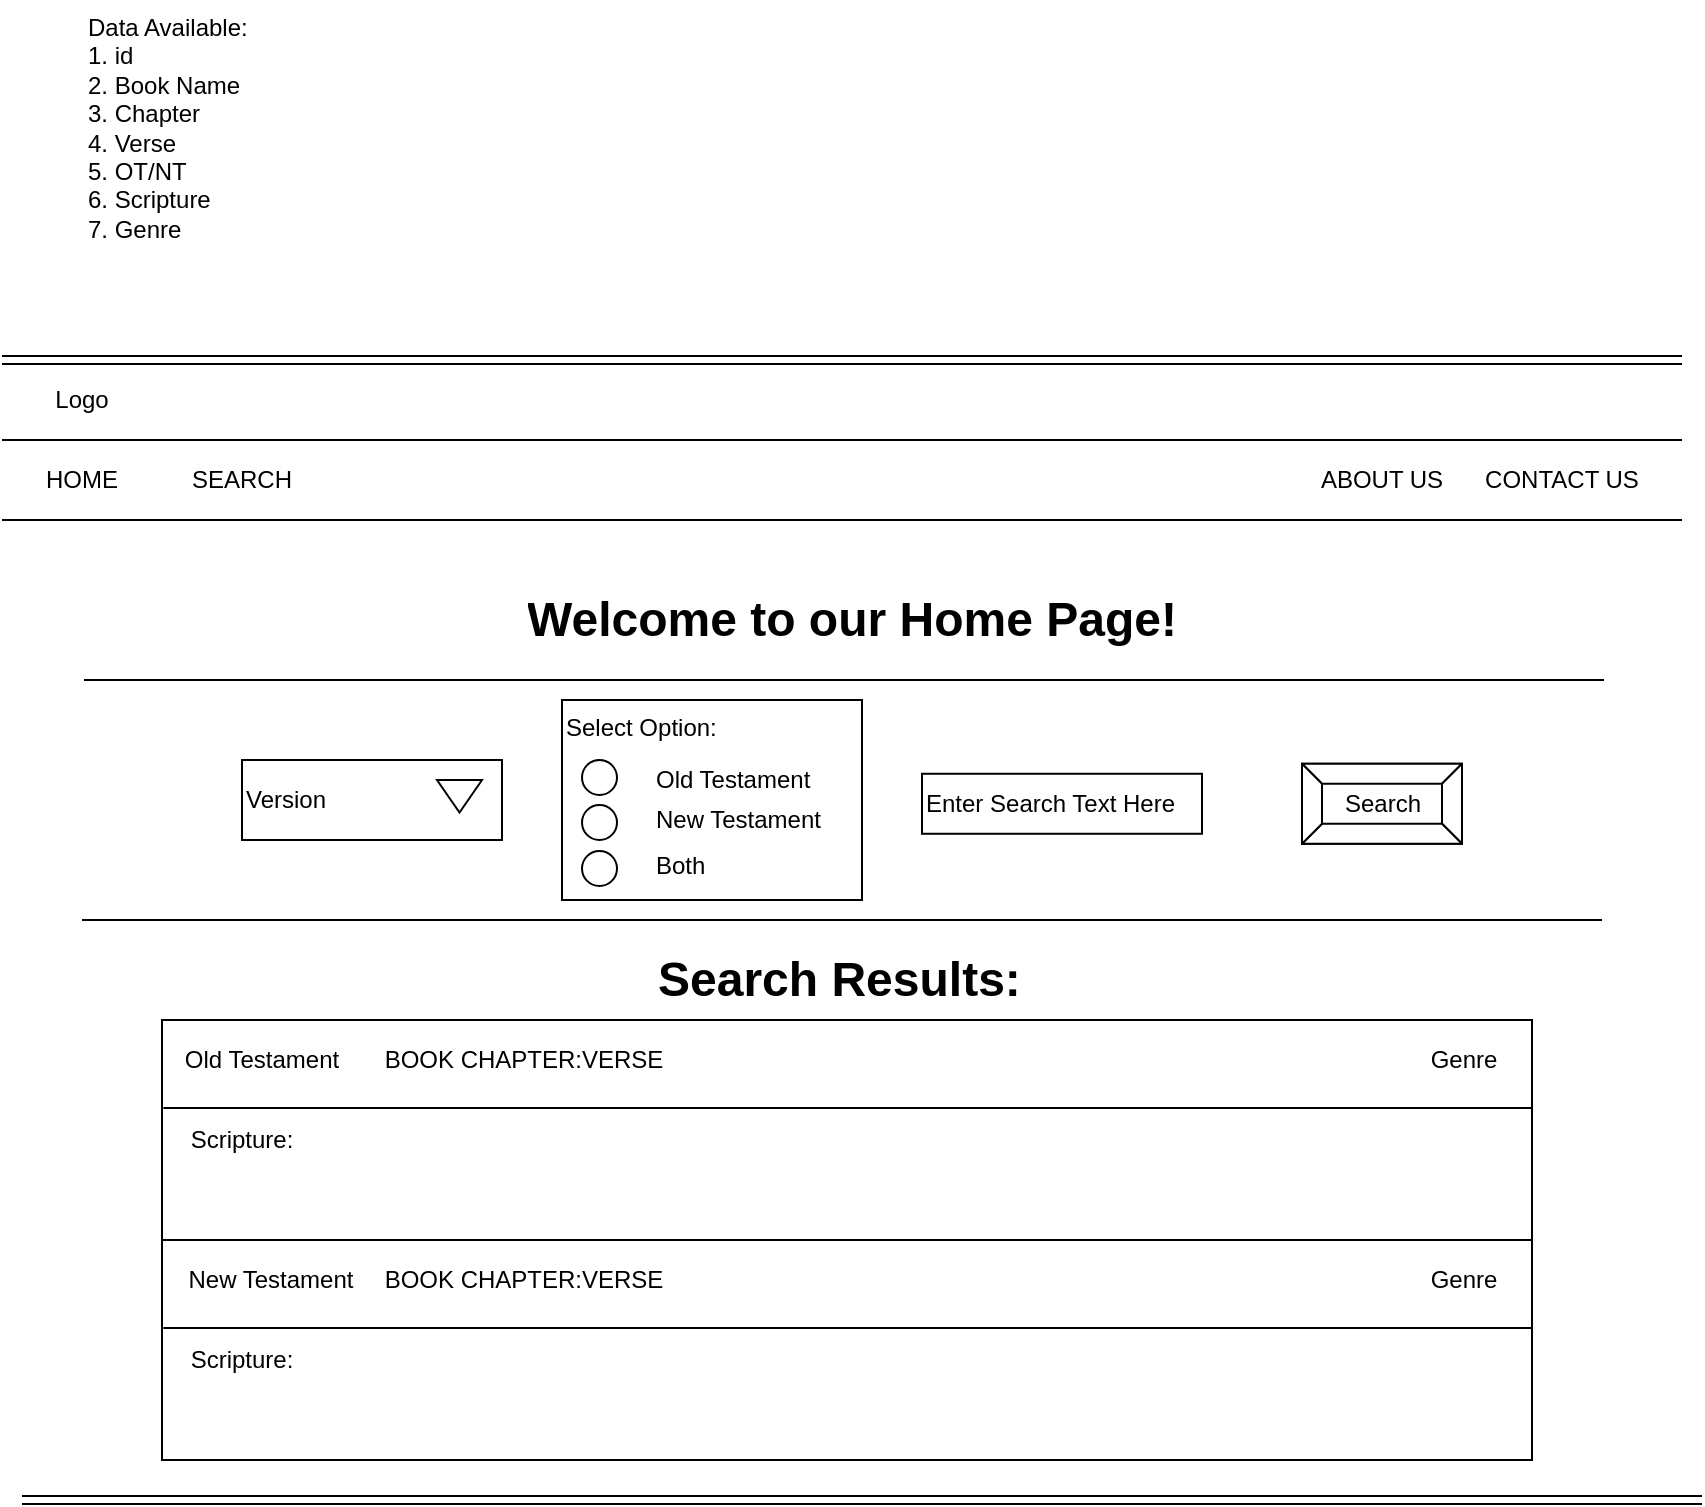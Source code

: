 <mxfile version="13.0.1" type="device"><diagram id="aN53n8p2PmJU4zypsfwR" name="Page-1"><mxGraphModel dx="1422" dy="762" grid="1" gridSize="10" guides="1" tooltips="1" connect="1" arrows="1" fold="1" page="1" pageScale="1" pageWidth="850" pageHeight="1100" math="0" shadow="0"><root><mxCell id="0"/><mxCell id="1" parent="0"/><mxCell id="fUQ36IPRZTHqXUFiTdnW-25" value="Select Option:" style="rounded=0;whiteSpace=wrap;html=1;align=left;verticalAlign=top;" vertex="1" parent="1"><mxGeometry x="280" y="370" width="150" height="100" as="geometry"/></mxCell><mxCell id="fUQ36IPRZTHqXUFiTdnW-1" value="Data Available:&lt;br&gt;1. id&lt;br&gt;2. Book Name&lt;br&gt;3. Chapter&lt;br&gt;4. Verse&lt;br&gt;5. OT/NT&lt;br&gt;6. Scripture&lt;br&gt;7. Genre" style="text;html=1;strokeColor=none;fillColor=none;align=left;verticalAlign=top;whiteSpace=wrap;rounded=0;" vertex="1" parent="1"><mxGeometry x="41" y="20" width="130" height="130" as="geometry"/></mxCell><mxCell id="fUQ36IPRZTHqXUFiTdnW-3" value="Logo" style="text;html=1;strokeColor=none;fillColor=none;align=center;verticalAlign=middle;whiteSpace=wrap;rounded=0;" vertex="1" parent="1"><mxGeometry x="20" y="210" width="40" height="20" as="geometry"/></mxCell><mxCell id="fUQ36IPRZTHqXUFiTdnW-4" value="" style="endArrow=none;html=1;" edge="1" parent="1"><mxGeometry width="50" height="50" relative="1" as="geometry"><mxPoint y="240" as="sourcePoint"/><mxPoint x="840" y="240" as="targetPoint"/></mxGeometry></mxCell><mxCell id="fUQ36IPRZTHqXUFiTdnW-6" value="" style="endArrow=none;html=1;" edge="1" parent="1"><mxGeometry width="50" height="50" relative="1" as="geometry"><mxPoint y="280" as="sourcePoint"/><mxPoint x="840" y="280" as="targetPoint"/></mxGeometry></mxCell><mxCell id="fUQ36IPRZTHqXUFiTdnW-7" value="HOME" style="text;html=1;strokeColor=none;fillColor=none;align=center;verticalAlign=middle;whiteSpace=wrap;rounded=0;" vertex="1" parent="1"><mxGeometry x="20" y="250" width="40" height="20" as="geometry"/></mxCell><mxCell id="fUQ36IPRZTHqXUFiTdnW-8" value="SEARCH" style="text;html=1;strokeColor=none;fillColor=none;align=center;verticalAlign=middle;whiteSpace=wrap;rounded=0;" vertex="1" parent="1"><mxGeometry x="100" y="250" width="40" height="20" as="geometry"/></mxCell><mxCell id="fUQ36IPRZTHqXUFiTdnW-9" value="CONTACT US" style="text;html=1;strokeColor=none;fillColor=none;align=center;verticalAlign=middle;whiteSpace=wrap;rounded=0;" vertex="1" parent="1"><mxGeometry x="740" y="250" width="80" height="20" as="geometry"/></mxCell><mxCell id="fUQ36IPRZTHqXUFiTdnW-10" value="ABOUT US" style="text;html=1;strokeColor=none;fillColor=none;align=center;verticalAlign=middle;whiteSpace=wrap;rounded=0;" vertex="1" parent="1"><mxGeometry x="650" y="250" width="80" height="20" as="geometry"/></mxCell><mxCell id="fUQ36IPRZTHqXUFiTdnW-11" value="" style="shape=link;html=1;" edge="1" parent="1"><mxGeometry width="50" height="50" relative="1" as="geometry"><mxPoint y="200" as="sourcePoint"/><mxPoint x="840" y="200" as="targetPoint"/></mxGeometry></mxCell><mxCell id="fUQ36IPRZTHqXUFiTdnW-12" value="" style="shape=link;html=1;" edge="1" parent="1"><mxGeometry width="50" height="50" relative="1" as="geometry"><mxPoint x="10" y="770" as="sourcePoint"/><mxPoint x="850" y="770" as="targetPoint"/></mxGeometry></mxCell><mxCell id="fUQ36IPRZTHqXUFiTdnW-13" value="&lt;h1&gt;Welcome to our Home Page!&lt;/h1&gt;" style="text;html=1;strokeColor=none;fillColor=none;spacing=5;spacingTop=-20;whiteSpace=wrap;overflow=hidden;rounded=0;align=center;" vertex="1" parent="1"><mxGeometry x="245" y="310" width="360" height="50" as="geometry"/></mxCell><mxCell id="fUQ36IPRZTHqXUFiTdnW-14" value="Version" style="rounded=0;whiteSpace=wrap;html=1;align=left;" vertex="1" parent="1"><mxGeometry x="120" y="400" width="130" height="40" as="geometry"/></mxCell><mxCell id="fUQ36IPRZTHqXUFiTdnW-15" value="" style="triangle;whiteSpace=wrap;html=1;align=left;rotation=90;" vertex="1" parent="1"><mxGeometry x="220.63" y="406.88" width="16.25" height="22.5" as="geometry"/></mxCell><mxCell id="fUQ36IPRZTHqXUFiTdnW-17" value="" style="ellipse;whiteSpace=wrap;html=1;aspect=fixed;align=left;" vertex="1" parent="1"><mxGeometry x="290" y="422.5" width="17.5" height="17.5" as="geometry"/></mxCell><mxCell id="fUQ36IPRZTHqXUFiTdnW-18" value="" style="ellipse;whiteSpace=wrap;html=1;aspect=fixed;align=left;" vertex="1" parent="1"><mxGeometry x="290" y="400" width="17.5" height="17.5" as="geometry"/></mxCell><mxCell id="fUQ36IPRZTHqXUFiTdnW-21" value="Old Testament" style="text;html=1;strokeColor=none;fillColor=none;align=left;verticalAlign=middle;whiteSpace=wrap;rounded=0;" vertex="1" parent="1"><mxGeometry x="325" y="400" width="85" height="20" as="geometry"/></mxCell><mxCell id="fUQ36IPRZTHqXUFiTdnW-22" value="New Testament" style="text;html=1;strokeColor=none;fillColor=none;align=left;verticalAlign=middle;whiteSpace=wrap;rounded=0;" vertex="1" parent="1"><mxGeometry x="325" y="420" width="85" height="20" as="geometry"/></mxCell><mxCell id="fUQ36IPRZTHqXUFiTdnW-23" value="" style="ellipse;whiteSpace=wrap;html=1;aspect=fixed;align=left;" vertex="1" parent="1"><mxGeometry x="290" y="445.5" width="17.5" height="17.5" as="geometry"/></mxCell><mxCell id="fUQ36IPRZTHqXUFiTdnW-24" value="Both" style="text;html=1;strokeColor=none;fillColor=none;align=left;verticalAlign=middle;whiteSpace=wrap;rounded=0;" vertex="1" parent="1"><mxGeometry x="325" y="443" width="85" height="20" as="geometry"/></mxCell><mxCell id="fUQ36IPRZTHqXUFiTdnW-26" value="Enter Search Text Here" style="rounded=0;whiteSpace=wrap;html=1;align=left;" vertex="1" parent="1"><mxGeometry x="460" y="406.88" width="140" height="30" as="geometry"/></mxCell><mxCell id="fUQ36IPRZTHqXUFiTdnW-27" value="Search" style="labelPosition=center;verticalLabelPosition=middle;align=center;html=1;shape=mxgraph.basic.button;dx=10;" vertex="1" parent="1"><mxGeometry x="650" y="401.88" width="80" height="40" as="geometry"/></mxCell><mxCell id="fUQ36IPRZTHqXUFiTdnW-28" value="" style="endArrow=none;html=1;" edge="1" parent="1"><mxGeometry width="50" height="50" relative="1" as="geometry"><mxPoint x="40" y="480" as="sourcePoint"/><mxPoint x="800" y="480" as="targetPoint"/></mxGeometry></mxCell><mxCell id="fUQ36IPRZTHqXUFiTdnW-29" value="" style="endArrow=none;html=1;" edge="1" parent="1"><mxGeometry width="50" height="50" relative="1" as="geometry"><mxPoint x="41" y="360" as="sourcePoint"/><mxPoint x="801" y="360" as="targetPoint"/></mxGeometry></mxCell><mxCell id="fUQ36IPRZTHqXUFiTdnW-30" value="" style="rounded=0;whiteSpace=wrap;html=1;align=left;" vertex="1" parent="1"><mxGeometry x="80" y="530" width="685" height="110" as="geometry"/></mxCell><mxCell id="fUQ36IPRZTHqXUFiTdnW-31" value="&lt;h1&gt;Search Results:&lt;/h1&gt;" style="text;html=1;strokeColor=none;fillColor=none;spacing=5;spacingTop=-20;whiteSpace=wrap;overflow=hidden;rounded=0;align=left;" vertex="1" parent="1"><mxGeometry x="322.5" y="490" width="195" height="40" as="geometry"/></mxCell><mxCell id="fUQ36IPRZTHqXUFiTdnW-32" value="BOOK CHAPTER:VERSE&lt;span style=&quot;font-family: monospace ; font-size: 0px&quot;&gt;%3CmxGraphModel%3E%3Croot%3E%3CmxCell%20id%3D%220%22%2F%3E%3CmxCell%20id%3D%221%22%20parent%3D%220%22%2F%3E%3CmxCell%20id%3D%222%22%20value%3D%22%22%20style%3D%22endArrow%3Dnone%3Bhtml%3D1%3B%22%20edge%3D%221%22%20parent%3D%221%22%3E%3CmxGeometry%20width%3D%2250%22%20height%3D%2250%22%20relative%3D%221%22%20as%3D%22geometry%22%3E%3CmxPoint%20x%3D%2240%22%20y%3D%22480%22%20as%3D%22sourcePoint%22%2F%3E%3CmxPoint%20x%3D%22800%22%20y%3D%22480%22%20as%3D%22targetPoint%22%2F%3E%3C%2FmxGeometry%3E%3C%2FmxCell%3E%3C%2Froot%3E%3C%2FmxGraphModel%3E&amp;nbsp;&lt;/span&gt;" style="text;html=1;strokeColor=none;fillColor=none;align=center;verticalAlign=middle;whiteSpace=wrap;rounded=0;" vertex="1" parent="1"><mxGeometry x="171" y="540" width="180" height="20" as="geometry"/></mxCell><mxCell id="fUQ36IPRZTHqXUFiTdnW-35" value="Old Testament" style="text;html=1;strokeColor=none;fillColor=none;align=center;verticalAlign=middle;whiteSpace=wrap;rounded=0;" vertex="1" parent="1"><mxGeometry x="89" y="540" width="82" height="20" as="geometry"/></mxCell><mxCell id="fUQ36IPRZTHqXUFiTdnW-36" value="Genre" style="text;html=1;strokeColor=none;fillColor=none;align=center;verticalAlign=middle;whiteSpace=wrap;rounded=0;" vertex="1" parent="1"><mxGeometry x="690" y="540" width="82" height="20" as="geometry"/></mxCell><mxCell id="fUQ36IPRZTHqXUFiTdnW-38" value="" style="endArrow=none;html=1;exitX=0.001;exitY=0.4;exitDx=0;exitDy=0;entryX=1;entryY=0.4;entryDx=0;entryDy=0;exitPerimeter=0;entryPerimeter=0;" edge="1" parent="1" source="fUQ36IPRZTHqXUFiTdnW-30" target="fUQ36IPRZTHqXUFiTdnW-30"><mxGeometry width="50" height="50" relative="1" as="geometry"><mxPoint x="342.5" y="700" as="sourcePoint"/><mxPoint x="764" y="569" as="targetPoint"/></mxGeometry></mxCell><mxCell id="fUQ36IPRZTHqXUFiTdnW-39" value="Scripture:" style="text;html=1;strokeColor=none;fillColor=none;align=center;verticalAlign=middle;whiteSpace=wrap;rounded=0;" vertex="1" parent="1"><mxGeometry x="100" y="580" width="40" height="20" as="geometry"/></mxCell><mxCell id="fUQ36IPRZTHqXUFiTdnW-41" value="" style="rounded=0;whiteSpace=wrap;html=1;align=left;" vertex="1" parent="1"><mxGeometry x="80" y="640" width="685" height="110" as="geometry"/></mxCell><mxCell id="fUQ36IPRZTHqXUFiTdnW-42" value="BOOK CHAPTER:VERSE&lt;span style=&quot;font-family: monospace ; font-size: 0px&quot;&gt;%3CmxGraphModel%3E%3Croot%3E%3CmxCell%20id%3D%220%22%2F%3E%3CmxCell%20id%3D%221%22%20parent%3D%220%22%2F%3E%3CmxCell%20id%3D%222%22%20value%3D%22%22%20style%3D%22endArrow%3Dnone%3Bhtml%3D1%3B%22%20edge%3D%221%22%20parent%3D%221%22%3E%3CmxGeometry%20width%3D%2250%22%20height%3D%2250%22%20relative%3D%221%22%20as%3D%22geometry%22%3E%3CmxPoint%20x%3D%2240%22%20y%3D%22480%22%20as%3D%22sourcePoint%22%2F%3E%3CmxPoint%20x%3D%22800%22%20y%3D%22480%22%20as%3D%22targetPoint%22%2F%3E%3C%2FmxGeometry%3E%3C%2FmxCell%3E%3C%2Froot%3E%3C%2FmxGraphModel%3E&amp;nbsp;&lt;/span&gt;" style="text;html=1;strokeColor=none;fillColor=none;align=center;verticalAlign=middle;whiteSpace=wrap;rounded=0;" vertex="1" parent="1"><mxGeometry x="171" y="650" width="180" height="20" as="geometry"/></mxCell><mxCell id="fUQ36IPRZTHqXUFiTdnW-43" value="New Testament" style="text;html=1;strokeColor=none;fillColor=none;align=center;verticalAlign=middle;whiteSpace=wrap;rounded=0;" vertex="1" parent="1"><mxGeometry x="89" y="650" width="91" height="20" as="geometry"/></mxCell><mxCell id="fUQ36IPRZTHqXUFiTdnW-44" value="Genre" style="text;html=1;strokeColor=none;fillColor=none;align=center;verticalAlign=middle;whiteSpace=wrap;rounded=0;" vertex="1" parent="1"><mxGeometry x="690" y="650" width="82" height="20" as="geometry"/></mxCell><mxCell id="fUQ36IPRZTHqXUFiTdnW-45" value="" style="endArrow=none;html=1;exitX=0.001;exitY=0.4;exitDx=0;exitDy=0;entryX=1;entryY=0.4;entryDx=0;entryDy=0;exitPerimeter=0;entryPerimeter=0;" edge="1" parent="1" source="fUQ36IPRZTHqXUFiTdnW-41" target="fUQ36IPRZTHqXUFiTdnW-41"><mxGeometry width="50" height="50" relative="1" as="geometry"><mxPoint x="342.5" y="810" as="sourcePoint"/><mxPoint x="764" y="679" as="targetPoint"/></mxGeometry></mxCell><mxCell id="fUQ36IPRZTHqXUFiTdnW-46" value="Scripture:" style="text;html=1;strokeColor=none;fillColor=none;align=center;verticalAlign=middle;whiteSpace=wrap;rounded=0;" vertex="1" parent="1"><mxGeometry x="100" y="690" width="40" height="20" as="geometry"/></mxCell></root></mxGraphModel></diagram></mxfile>